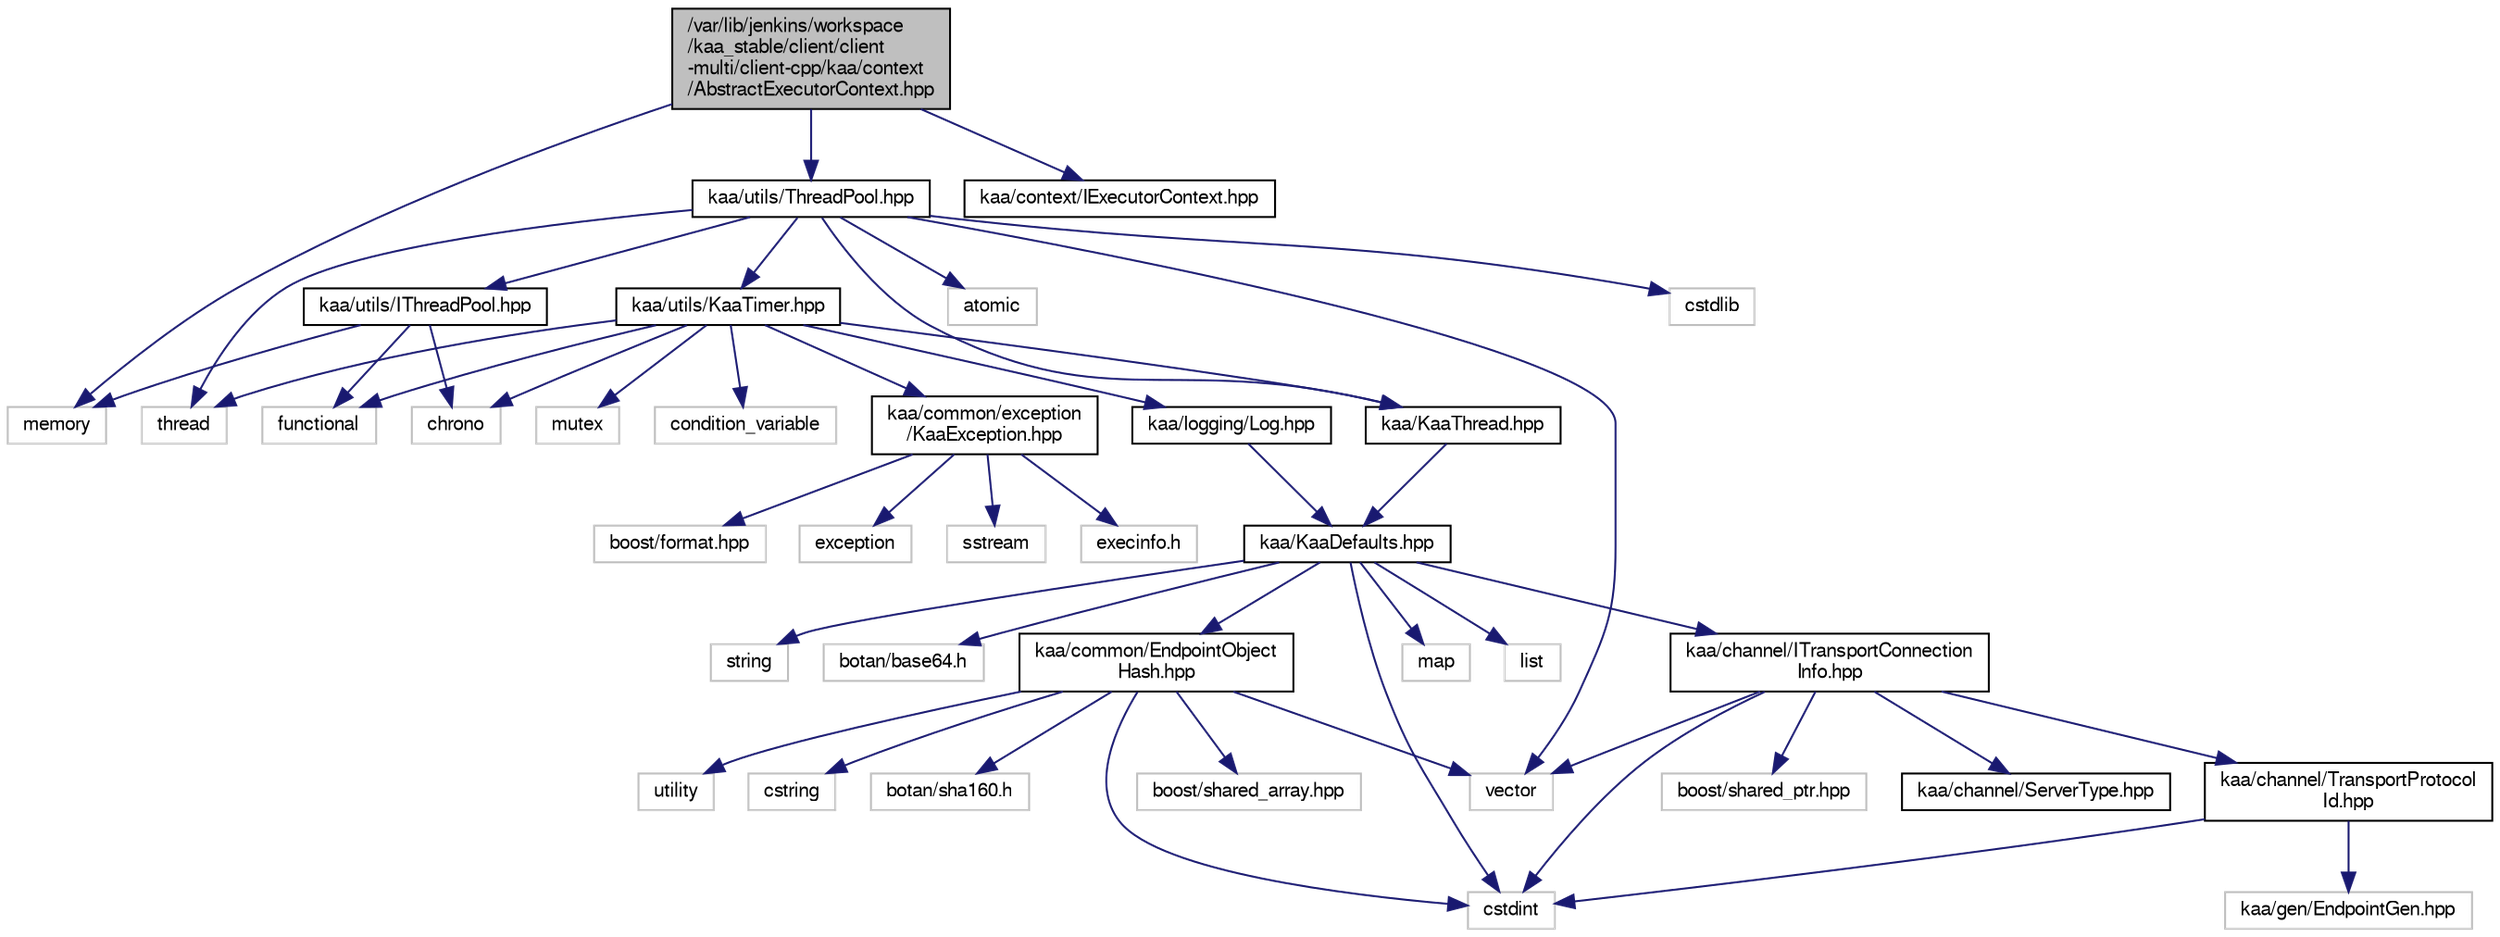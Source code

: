 digraph "/var/lib/jenkins/workspace/kaa_stable/client/client-multi/client-cpp/kaa/context/AbstractExecutorContext.hpp"
{
  bgcolor="transparent";
  edge [fontname="FreeSans",fontsize="10",labelfontname="FreeSans",labelfontsize="10"];
  node [fontname="FreeSans",fontsize="10",shape=record];
  Node1 [label="/var/lib/jenkins/workspace\l/kaa_stable/client/client\l-multi/client-cpp/kaa/context\l/AbstractExecutorContext.hpp",height=0.2,width=0.4,color="black", fillcolor="grey75", style="filled" fontcolor="black"];
  Node1 -> Node2 [color="midnightblue",fontsize="10",style="solid",fontname="FreeSans"];
  Node2 [label="memory",height=0.2,width=0.4,color="grey75"];
  Node1 -> Node3 [color="midnightblue",fontsize="10",style="solid",fontname="FreeSans"];
  Node3 [label="kaa/utils/ThreadPool.hpp",height=0.2,width=0.4,color="black",URL="$ThreadPool_8hpp.html"];
  Node3 -> Node4 [color="midnightblue",fontsize="10",style="solid",fontname="FreeSans"];
  Node4 [label="atomic",height=0.2,width=0.4,color="grey75"];
  Node3 -> Node5 [color="midnightblue",fontsize="10",style="solid",fontname="FreeSans"];
  Node5 [label="cstdlib",height=0.2,width=0.4,color="grey75"];
  Node3 -> Node6 [color="midnightblue",fontsize="10",style="solid",fontname="FreeSans"];
  Node6 [label="vector",height=0.2,width=0.4,color="grey75"];
  Node3 -> Node7 [color="midnightblue",fontsize="10",style="solid",fontname="FreeSans"];
  Node7 [label="thread",height=0.2,width=0.4,color="grey75"];
  Node3 -> Node8 [color="midnightblue",fontsize="10",style="solid",fontname="FreeSans"];
  Node8 [label="kaa/KaaThread.hpp",height=0.2,width=0.4,color="black",URL="$KaaThread_8hpp.html"];
  Node8 -> Node9 [color="midnightblue",fontsize="10",style="solid",fontname="FreeSans"];
  Node9 [label="kaa/KaaDefaults.hpp",height=0.2,width=0.4,color="black",URL="$KaaDefaults_8hpp.html"];
  Node9 -> Node10 [color="midnightblue",fontsize="10",style="solid",fontname="FreeSans"];
  Node10 [label="map",height=0.2,width=0.4,color="grey75"];
  Node9 -> Node11 [color="midnightblue",fontsize="10",style="solid",fontname="FreeSans"];
  Node11 [label="list",height=0.2,width=0.4,color="grey75"];
  Node9 -> Node12 [color="midnightblue",fontsize="10",style="solid",fontname="FreeSans"];
  Node12 [label="string",height=0.2,width=0.4,color="grey75"];
  Node9 -> Node13 [color="midnightblue",fontsize="10",style="solid",fontname="FreeSans"];
  Node13 [label="botan/base64.h",height=0.2,width=0.4,color="grey75"];
  Node9 -> Node14 [color="midnightblue",fontsize="10",style="solid",fontname="FreeSans"];
  Node14 [label="cstdint",height=0.2,width=0.4,color="grey75"];
  Node9 -> Node15 [color="midnightblue",fontsize="10",style="solid",fontname="FreeSans"];
  Node15 [label="kaa/common/EndpointObject\lHash.hpp",height=0.2,width=0.4,color="black",URL="$EndpointObjectHash_8hpp.html"];
  Node15 -> Node16 [color="midnightblue",fontsize="10",style="solid",fontname="FreeSans"];
  Node16 [label="utility",height=0.2,width=0.4,color="grey75"];
  Node15 -> Node17 [color="midnightblue",fontsize="10",style="solid",fontname="FreeSans"];
  Node17 [label="cstring",height=0.2,width=0.4,color="grey75"];
  Node15 -> Node6 [color="midnightblue",fontsize="10",style="solid",fontname="FreeSans"];
  Node15 -> Node18 [color="midnightblue",fontsize="10",style="solid",fontname="FreeSans"];
  Node18 [label="botan/sha160.h",height=0.2,width=0.4,color="grey75"];
  Node15 -> Node14 [color="midnightblue",fontsize="10",style="solid",fontname="FreeSans"];
  Node15 -> Node19 [color="midnightblue",fontsize="10",style="solid",fontname="FreeSans"];
  Node19 [label="boost/shared_array.hpp",height=0.2,width=0.4,color="grey75"];
  Node9 -> Node20 [color="midnightblue",fontsize="10",style="solid",fontname="FreeSans"];
  Node20 [label="kaa/channel/ITransportConnection\lInfo.hpp",height=0.2,width=0.4,color="black",URL="$ITransportConnectionInfo_8hpp.html"];
  Node20 -> Node14 [color="midnightblue",fontsize="10",style="solid",fontname="FreeSans"];
  Node20 -> Node6 [color="midnightblue",fontsize="10",style="solid",fontname="FreeSans"];
  Node20 -> Node21 [color="midnightblue",fontsize="10",style="solid",fontname="FreeSans"];
  Node21 [label="boost/shared_ptr.hpp",height=0.2,width=0.4,color="grey75"];
  Node20 -> Node22 [color="midnightblue",fontsize="10",style="solid",fontname="FreeSans"];
  Node22 [label="kaa/channel/ServerType.hpp",height=0.2,width=0.4,color="black",URL="$ServerType_8hpp.html"];
  Node20 -> Node23 [color="midnightblue",fontsize="10",style="solid",fontname="FreeSans"];
  Node23 [label="kaa/channel/TransportProtocol\lId.hpp",height=0.2,width=0.4,color="black",URL="$TransportProtocolId_8hpp.html"];
  Node23 -> Node14 [color="midnightblue",fontsize="10",style="solid",fontname="FreeSans"];
  Node23 -> Node24 [color="midnightblue",fontsize="10",style="solid",fontname="FreeSans"];
  Node24 [label="kaa/gen/EndpointGen.hpp",height=0.2,width=0.4,color="grey75"];
  Node3 -> Node25 [color="midnightblue",fontsize="10",style="solid",fontname="FreeSans"];
  Node25 [label="kaa/utils/KaaTimer.hpp",height=0.2,width=0.4,color="black",URL="$KaaTimer_8hpp.html"];
  Node25 -> Node26 [color="midnightblue",fontsize="10",style="solid",fontname="FreeSans"];
  Node26 [label="chrono",height=0.2,width=0.4,color="grey75"];
  Node25 -> Node27 [color="midnightblue",fontsize="10",style="solid",fontname="FreeSans"];
  Node27 [label="mutex",height=0.2,width=0.4,color="grey75"];
  Node25 -> Node7 [color="midnightblue",fontsize="10",style="solid",fontname="FreeSans"];
  Node25 -> Node28 [color="midnightblue",fontsize="10",style="solid",fontname="FreeSans"];
  Node28 [label="functional",height=0.2,width=0.4,color="grey75"];
  Node25 -> Node29 [color="midnightblue",fontsize="10",style="solid",fontname="FreeSans"];
  Node29 [label="condition_variable",height=0.2,width=0.4,color="grey75"];
  Node25 -> Node8 [color="midnightblue",fontsize="10",style="solid",fontname="FreeSans"];
  Node25 -> Node30 [color="midnightblue",fontsize="10",style="solid",fontname="FreeSans"];
  Node30 [label="kaa/logging/Log.hpp",height=0.2,width=0.4,color="black",URL="$Log_8hpp.html"];
  Node30 -> Node9 [color="midnightblue",fontsize="10",style="solid",fontname="FreeSans"];
  Node25 -> Node31 [color="midnightblue",fontsize="10",style="solid",fontname="FreeSans"];
  Node31 [label="kaa/common/exception\l/KaaException.hpp",height=0.2,width=0.4,color="black",URL="$KaaException_8hpp.html"];
  Node31 -> Node32 [color="midnightblue",fontsize="10",style="solid",fontname="FreeSans"];
  Node32 [label="boost/format.hpp",height=0.2,width=0.4,color="grey75"];
  Node31 -> Node33 [color="midnightblue",fontsize="10",style="solid",fontname="FreeSans"];
  Node33 [label="exception",height=0.2,width=0.4,color="grey75"];
  Node31 -> Node34 [color="midnightblue",fontsize="10",style="solid",fontname="FreeSans"];
  Node34 [label="sstream",height=0.2,width=0.4,color="grey75"];
  Node31 -> Node35 [color="midnightblue",fontsize="10",style="solid",fontname="FreeSans"];
  Node35 [label="execinfo.h",height=0.2,width=0.4,color="grey75"];
  Node3 -> Node36 [color="midnightblue",fontsize="10",style="solid",fontname="FreeSans"];
  Node36 [label="kaa/utils/IThreadPool.hpp",height=0.2,width=0.4,color="black",URL="$IThreadPool_8hpp.html"];
  Node36 -> Node26 [color="midnightblue",fontsize="10",style="solid",fontname="FreeSans"];
  Node36 -> Node28 [color="midnightblue",fontsize="10",style="solid",fontname="FreeSans"];
  Node36 -> Node2 [color="midnightblue",fontsize="10",style="solid",fontname="FreeSans"];
  Node1 -> Node37 [color="midnightblue",fontsize="10",style="solid",fontname="FreeSans"];
  Node37 [label="kaa/context/IExecutorContext.hpp",height=0.2,width=0.4,color="black",URL="$IExecutorContext_8hpp.html"];
}
